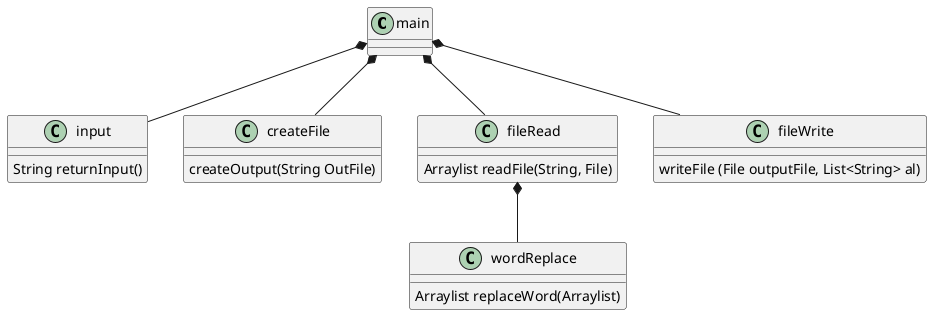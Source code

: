 @startuml
'https://plantuml.com/class-diagram

class main{

}
class input{
String returnInput()
}
class createFile{
createOutput(String OutFile)
}
class fileRead{
    Arraylist readFile(String, File)
}
class fileWrite{
    writeFile (File outputFile, List<String> al)
}
class wordReplace{
    Arraylist replaceWord(Arraylist)
}
main*-- input
main *-- createFile
main *-- fileRead
main *-- fileWrite
fileRead *-- wordReplace

@enduml
